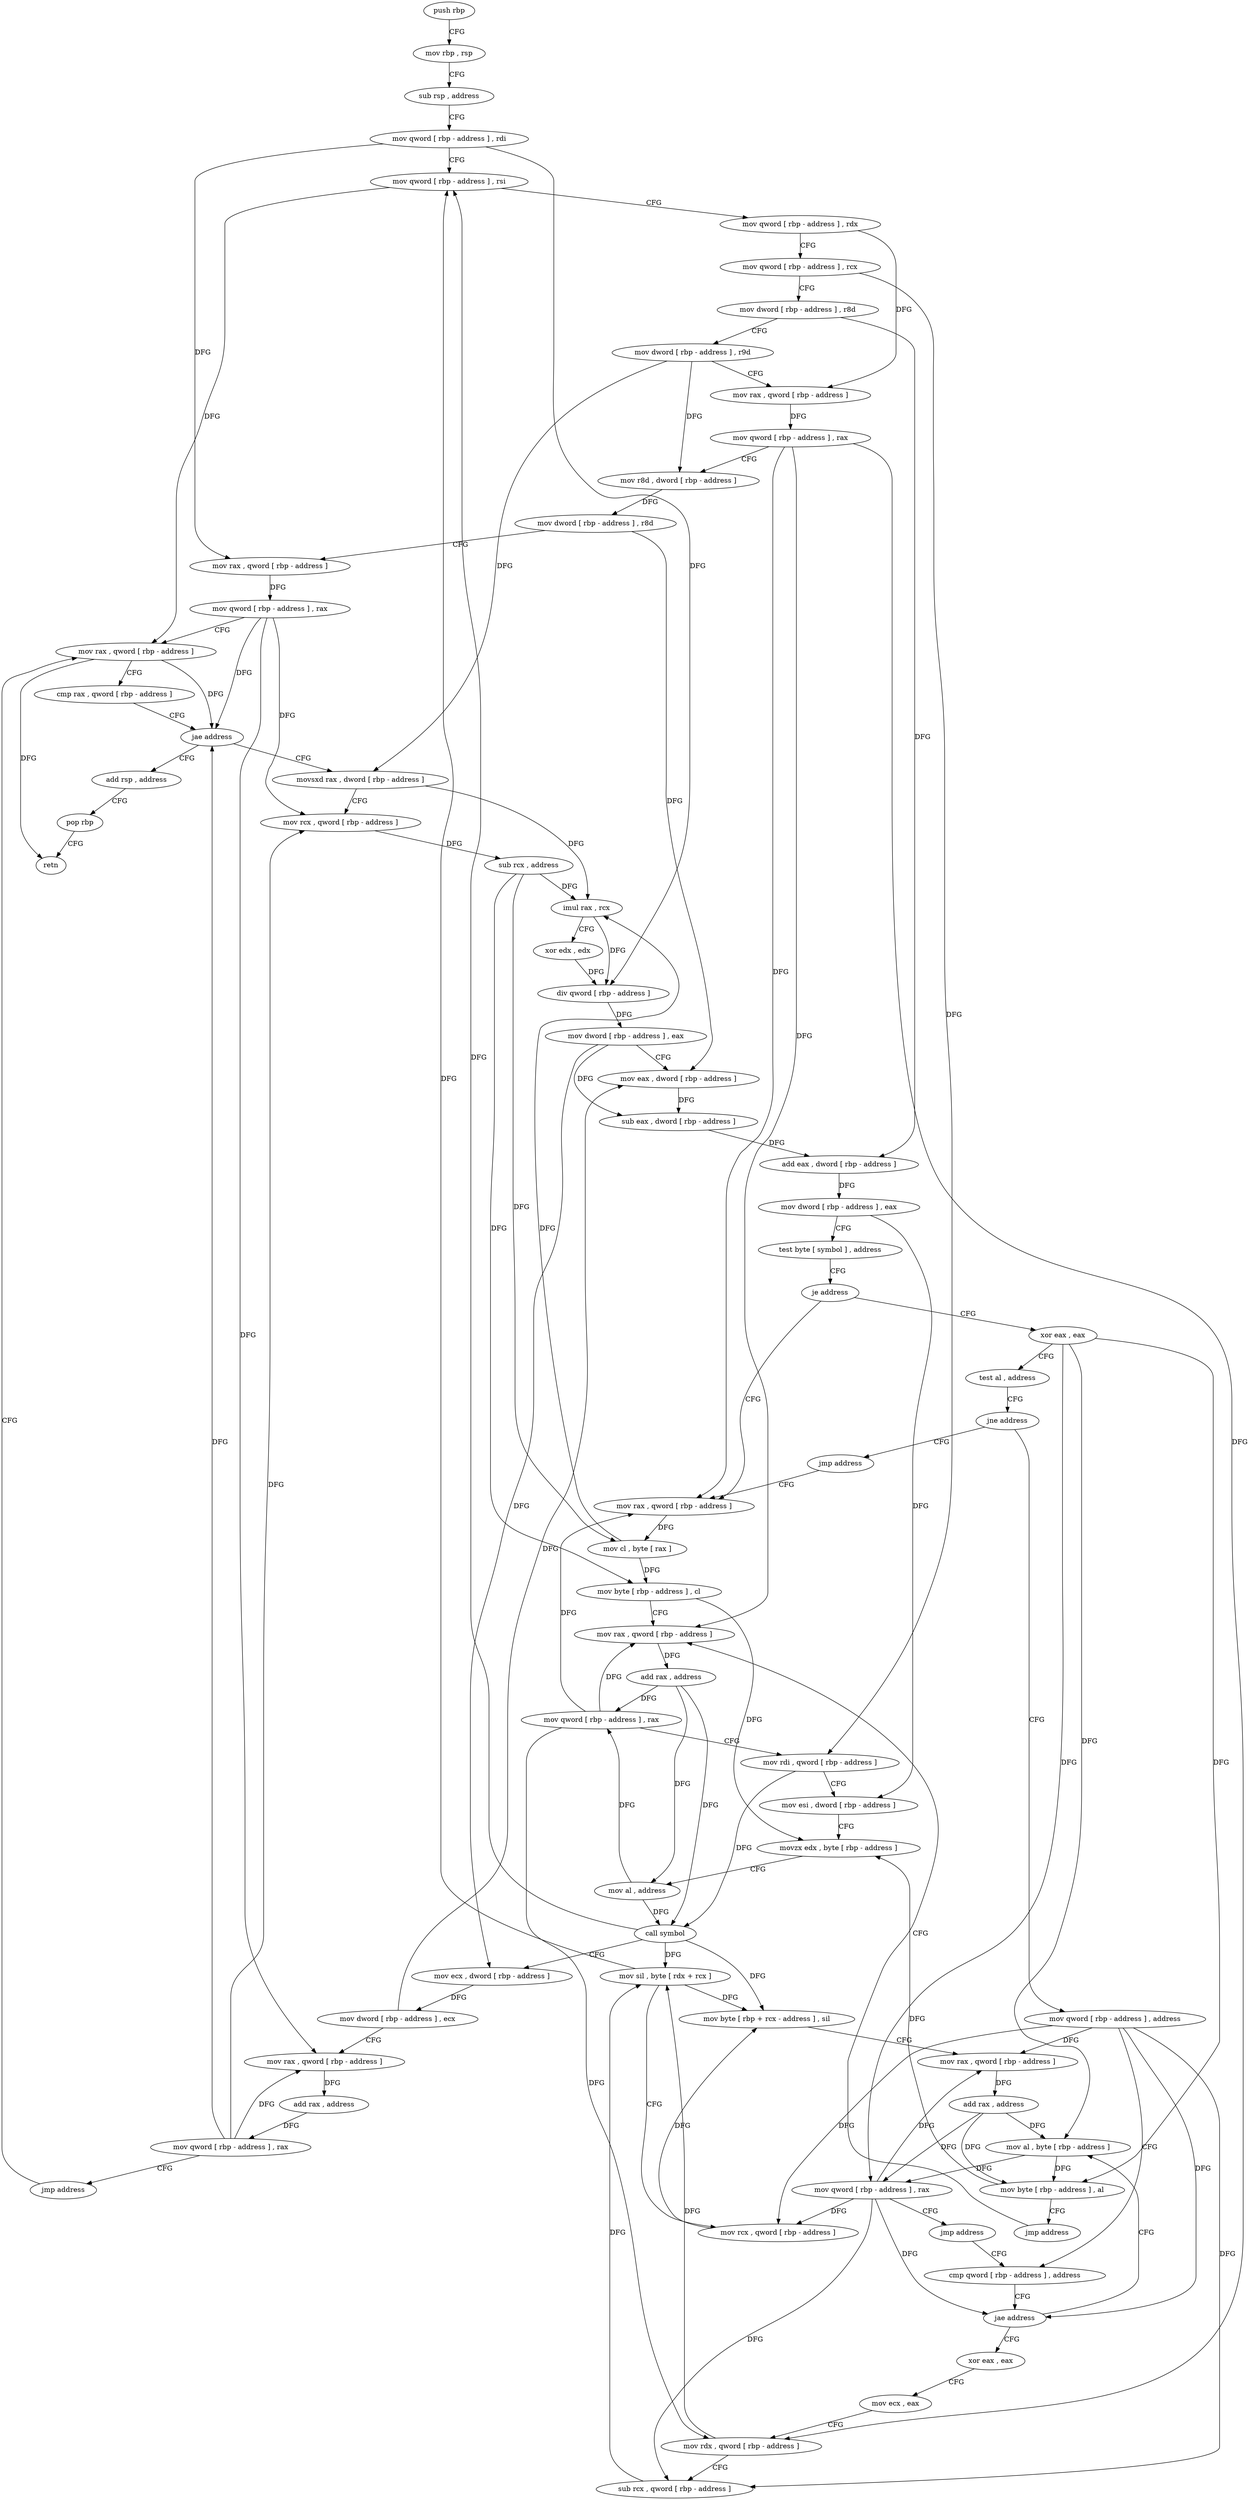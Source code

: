 digraph "func" {
"4214000" [label = "push rbp" ]
"4214001" [label = "mov rbp , rsp" ]
"4214004" [label = "sub rsp , address" ]
"4214008" [label = "mov qword [ rbp - address ] , rdi" ]
"4214012" [label = "mov qword [ rbp - address ] , rsi" ]
"4214016" [label = "mov qword [ rbp - address ] , rdx" ]
"4214020" [label = "mov qword [ rbp - address ] , rcx" ]
"4214024" [label = "mov dword [ rbp - address ] , r8d" ]
"4214028" [label = "mov dword [ rbp - address ] , r9d" ]
"4214032" [label = "mov rax , qword [ rbp - address ]" ]
"4214036" [label = "mov qword [ rbp - address ] , rax" ]
"4214040" [label = "mov r8d , dword [ rbp - address ]" ]
"4214044" [label = "mov dword [ rbp - address ] , r8d" ]
"4214048" [label = "mov rax , qword [ rbp - address ]" ]
"4214052" [label = "mov qword [ rbp - address ] , rax" ]
"4214056" [label = "mov rax , qword [ rbp - address ]" ]
"4214279" [label = "add rsp , address" ]
"4214283" [label = "pop rbp" ]
"4214284" [label = "retn" ]
"4214070" [label = "movsxd rax , dword [ rbp - address ]" ]
"4214074" [label = "mov rcx , qword [ rbp - address ]" ]
"4214078" [label = "sub rcx , address" ]
"4214085" [label = "imul rax , rcx" ]
"4214089" [label = "xor edx , edx" ]
"4214091" [label = "div qword [ rbp - address ]" ]
"4214095" [label = "mov dword [ rbp - address ] , eax" ]
"4214098" [label = "mov eax , dword [ rbp - address ]" ]
"4214101" [label = "sub eax , dword [ rbp - address ]" ]
"4214104" [label = "add eax , dword [ rbp - address ]" ]
"4214107" [label = "mov dword [ rbp - address ] , eax" ]
"4214110" [label = "test byte [ symbol ] , address" ]
"4214118" [label = "je address" ]
"4214213" [label = "mov rax , qword [ rbp - address ]" ]
"4214124" [label = "xor eax , eax" ]
"4214217" [label = "mov cl , byte [ rax ]" ]
"4214219" [label = "mov byte [ rbp - address ] , cl" ]
"4214222" [label = "mov rax , qword [ rbp - address ]" ]
"4214126" [label = "test al , address" ]
"4214128" [label = "jne address" ]
"4214139" [label = "mov qword [ rbp - address ] , address" ]
"4214134" [label = "jmp address" ]
"4214060" [label = "cmp rax , qword [ rbp - address ]" ]
"4214064" [label = "jae address" ]
"4214147" [label = "cmp qword [ rbp - address ] , address" ]
"4214202" [label = "mov al , byte [ rbp - address ]" ]
"4214205" [label = "mov byte [ rbp - address ] , al" ]
"4214208" [label = "jmp address" ]
"4214158" [label = "xor eax , eax" ]
"4214160" [label = "mov ecx , eax" ]
"4214162" [label = "mov rdx , qword [ rbp - address ]" ]
"4214166" [label = "sub rcx , qword [ rbp - address ]" ]
"4214170" [label = "mov sil , byte [ rdx + rcx ]" ]
"4214174" [label = "mov rcx , qword [ rbp - address ]" ]
"4214178" [label = "mov byte [ rbp + rcx - address ] , sil" ]
"4214183" [label = "mov rax , qword [ rbp - address ]" ]
"4214187" [label = "add rax , address" ]
"4214193" [label = "mov qword [ rbp - address ] , rax" ]
"4214197" [label = "jmp address" ]
"4214226" [label = "add rax , address" ]
"4214232" [label = "mov qword [ rbp - address ] , rax" ]
"4214236" [label = "mov rdi , qword [ rbp - address ]" ]
"4214240" [label = "mov esi , dword [ rbp - address ]" ]
"4214243" [label = "movzx edx , byte [ rbp - address ]" ]
"4214247" [label = "mov al , address" ]
"4214249" [label = "call symbol" ]
"4214254" [label = "mov ecx , dword [ rbp - address ]" ]
"4214257" [label = "mov dword [ rbp - address ] , ecx" ]
"4214260" [label = "mov rax , qword [ rbp - address ]" ]
"4214264" [label = "add rax , address" ]
"4214270" [label = "mov qword [ rbp - address ] , rax" ]
"4214274" [label = "jmp address" ]
"4214152" [label = "jae address" ]
"4214000" -> "4214001" [ label = "CFG" ]
"4214001" -> "4214004" [ label = "CFG" ]
"4214004" -> "4214008" [ label = "CFG" ]
"4214008" -> "4214012" [ label = "CFG" ]
"4214008" -> "4214048" [ label = "DFG" ]
"4214008" -> "4214091" [ label = "DFG" ]
"4214012" -> "4214016" [ label = "CFG" ]
"4214012" -> "4214056" [ label = "DFG" ]
"4214016" -> "4214020" [ label = "CFG" ]
"4214016" -> "4214032" [ label = "DFG" ]
"4214020" -> "4214024" [ label = "CFG" ]
"4214020" -> "4214236" [ label = "DFG" ]
"4214024" -> "4214028" [ label = "CFG" ]
"4214024" -> "4214104" [ label = "DFG" ]
"4214028" -> "4214032" [ label = "CFG" ]
"4214028" -> "4214040" [ label = "DFG" ]
"4214028" -> "4214070" [ label = "DFG" ]
"4214032" -> "4214036" [ label = "DFG" ]
"4214036" -> "4214040" [ label = "CFG" ]
"4214036" -> "4214213" [ label = "DFG" ]
"4214036" -> "4214222" [ label = "DFG" ]
"4214036" -> "4214162" [ label = "DFG" ]
"4214040" -> "4214044" [ label = "DFG" ]
"4214044" -> "4214048" [ label = "CFG" ]
"4214044" -> "4214098" [ label = "DFG" ]
"4214048" -> "4214052" [ label = "DFG" ]
"4214052" -> "4214056" [ label = "CFG" ]
"4214052" -> "4214064" [ label = "DFG" ]
"4214052" -> "4214074" [ label = "DFG" ]
"4214052" -> "4214260" [ label = "DFG" ]
"4214056" -> "4214060" [ label = "CFG" ]
"4214056" -> "4214064" [ label = "DFG" ]
"4214056" -> "4214284" [ label = "DFG" ]
"4214279" -> "4214283" [ label = "CFG" ]
"4214283" -> "4214284" [ label = "CFG" ]
"4214070" -> "4214074" [ label = "CFG" ]
"4214070" -> "4214085" [ label = "DFG" ]
"4214074" -> "4214078" [ label = "DFG" ]
"4214078" -> "4214085" [ label = "DFG" ]
"4214078" -> "4214217" [ label = "DFG" ]
"4214078" -> "4214219" [ label = "DFG" ]
"4214085" -> "4214089" [ label = "CFG" ]
"4214085" -> "4214091" [ label = "DFG" ]
"4214089" -> "4214091" [ label = "DFG" ]
"4214091" -> "4214095" [ label = "DFG" ]
"4214095" -> "4214098" [ label = "CFG" ]
"4214095" -> "4214101" [ label = "DFG" ]
"4214095" -> "4214254" [ label = "DFG" ]
"4214098" -> "4214101" [ label = "DFG" ]
"4214101" -> "4214104" [ label = "DFG" ]
"4214104" -> "4214107" [ label = "DFG" ]
"4214107" -> "4214110" [ label = "CFG" ]
"4214107" -> "4214240" [ label = "DFG" ]
"4214110" -> "4214118" [ label = "CFG" ]
"4214118" -> "4214213" [ label = "CFG" ]
"4214118" -> "4214124" [ label = "CFG" ]
"4214213" -> "4214217" [ label = "DFG" ]
"4214124" -> "4214126" [ label = "CFG" ]
"4214124" -> "4214202" [ label = "DFG" ]
"4214124" -> "4214205" [ label = "DFG" ]
"4214124" -> "4214193" [ label = "DFG" ]
"4214217" -> "4214219" [ label = "DFG" ]
"4214217" -> "4214085" [ label = "DFG" ]
"4214219" -> "4214222" [ label = "CFG" ]
"4214219" -> "4214243" [ label = "DFG" ]
"4214222" -> "4214226" [ label = "DFG" ]
"4214126" -> "4214128" [ label = "CFG" ]
"4214128" -> "4214139" [ label = "CFG" ]
"4214128" -> "4214134" [ label = "CFG" ]
"4214139" -> "4214147" [ label = "CFG" ]
"4214139" -> "4214152" [ label = "DFG" ]
"4214139" -> "4214166" [ label = "DFG" ]
"4214139" -> "4214174" [ label = "DFG" ]
"4214139" -> "4214183" [ label = "DFG" ]
"4214134" -> "4214213" [ label = "CFG" ]
"4214060" -> "4214064" [ label = "CFG" ]
"4214064" -> "4214279" [ label = "CFG" ]
"4214064" -> "4214070" [ label = "CFG" ]
"4214147" -> "4214152" [ label = "CFG" ]
"4214202" -> "4214205" [ label = "DFG" ]
"4214202" -> "4214193" [ label = "DFG" ]
"4214205" -> "4214208" [ label = "CFG" ]
"4214205" -> "4214243" [ label = "DFG" ]
"4214208" -> "4214222" [ label = "CFG" ]
"4214158" -> "4214160" [ label = "CFG" ]
"4214160" -> "4214162" [ label = "CFG" ]
"4214162" -> "4214166" [ label = "CFG" ]
"4214162" -> "4214170" [ label = "DFG" ]
"4214166" -> "4214170" [ label = "DFG" ]
"4214170" -> "4214174" [ label = "CFG" ]
"4214170" -> "4214012" [ label = "DFG" ]
"4214170" -> "4214178" [ label = "DFG" ]
"4214174" -> "4214178" [ label = "DFG" ]
"4214178" -> "4214183" [ label = "CFG" ]
"4214183" -> "4214187" [ label = "DFG" ]
"4214187" -> "4214193" [ label = "DFG" ]
"4214187" -> "4214205" [ label = "DFG" ]
"4214187" -> "4214202" [ label = "DFG" ]
"4214193" -> "4214197" [ label = "CFG" ]
"4214193" -> "4214152" [ label = "DFG" ]
"4214193" -> "4214166" [ label = "DFG" ]
"4214193" -> "4214174" [ label = "DFG" ]
"4214193" -> "4214183" [ label = "DFG" ]
"4214197" -> "4214147" [ label = "CFG" ]
"4214226" -> "4214232" [ label = "DFG" ]
"4214226" -> "4214247" [ label = "DFG" ]
"4214226" -> "4214249" [ label = "DFG" ]
"4214232" -> "4214236" [ label = "CFG" ]
"4214232" -> "4214213" [ label = "DFG" ]
"4214232" -> "4214222" [ label = "DFG" ]
"4214232" -> "4214162" [ label = "DFG" ]
"4214236" -> "4214240" [ label = "CFG" ]
"4214236" -> "4214249" [ label = "DFG" ]
"4214240" -> "4214243" [ label = "CFG" ]
"4214243" -> "4214247" [ label = "CFG" ]
"4214247" -> "4214249" [ label = "DFG" ]
"4214247" -> "4214232" [ label = "DFG" ]
"4214249" -> "4214254" [ label = "CFG" ]
"4214249" -> "4214012" [ label = "DFG" ]
"4214249" -> "4214170" [ label = "DFG" ]
"4214249" -> "4214178" [ label = "DFG" ]
"4214254" -> "4214257" [ label = "DFG" ]
"4214257" -> "4214260" [ label = "CFG" ]
"4214257" -> "4214098" [ label = "DFG" ]
"4214260" -> "4214264" [ label = "DFG" ]
"4214264" -> "4214270" [ label = "DFG" ]
"4214270" -> "4214274" [ label = "CFG" ]
"4214270" -> "4214064" [ label = "DFG" ]
"4214270" -> "4214074" [ label = "DFG" ]
"4214270" -> "4214260" [ label = "DFG" ]
"4214274" -> "4214056" [ label = "CFG" ]
"4214152" -> "4214202" [ label = "CFG" ]
"4214152" -> "4214158" [ label = "CFG" ]
}
